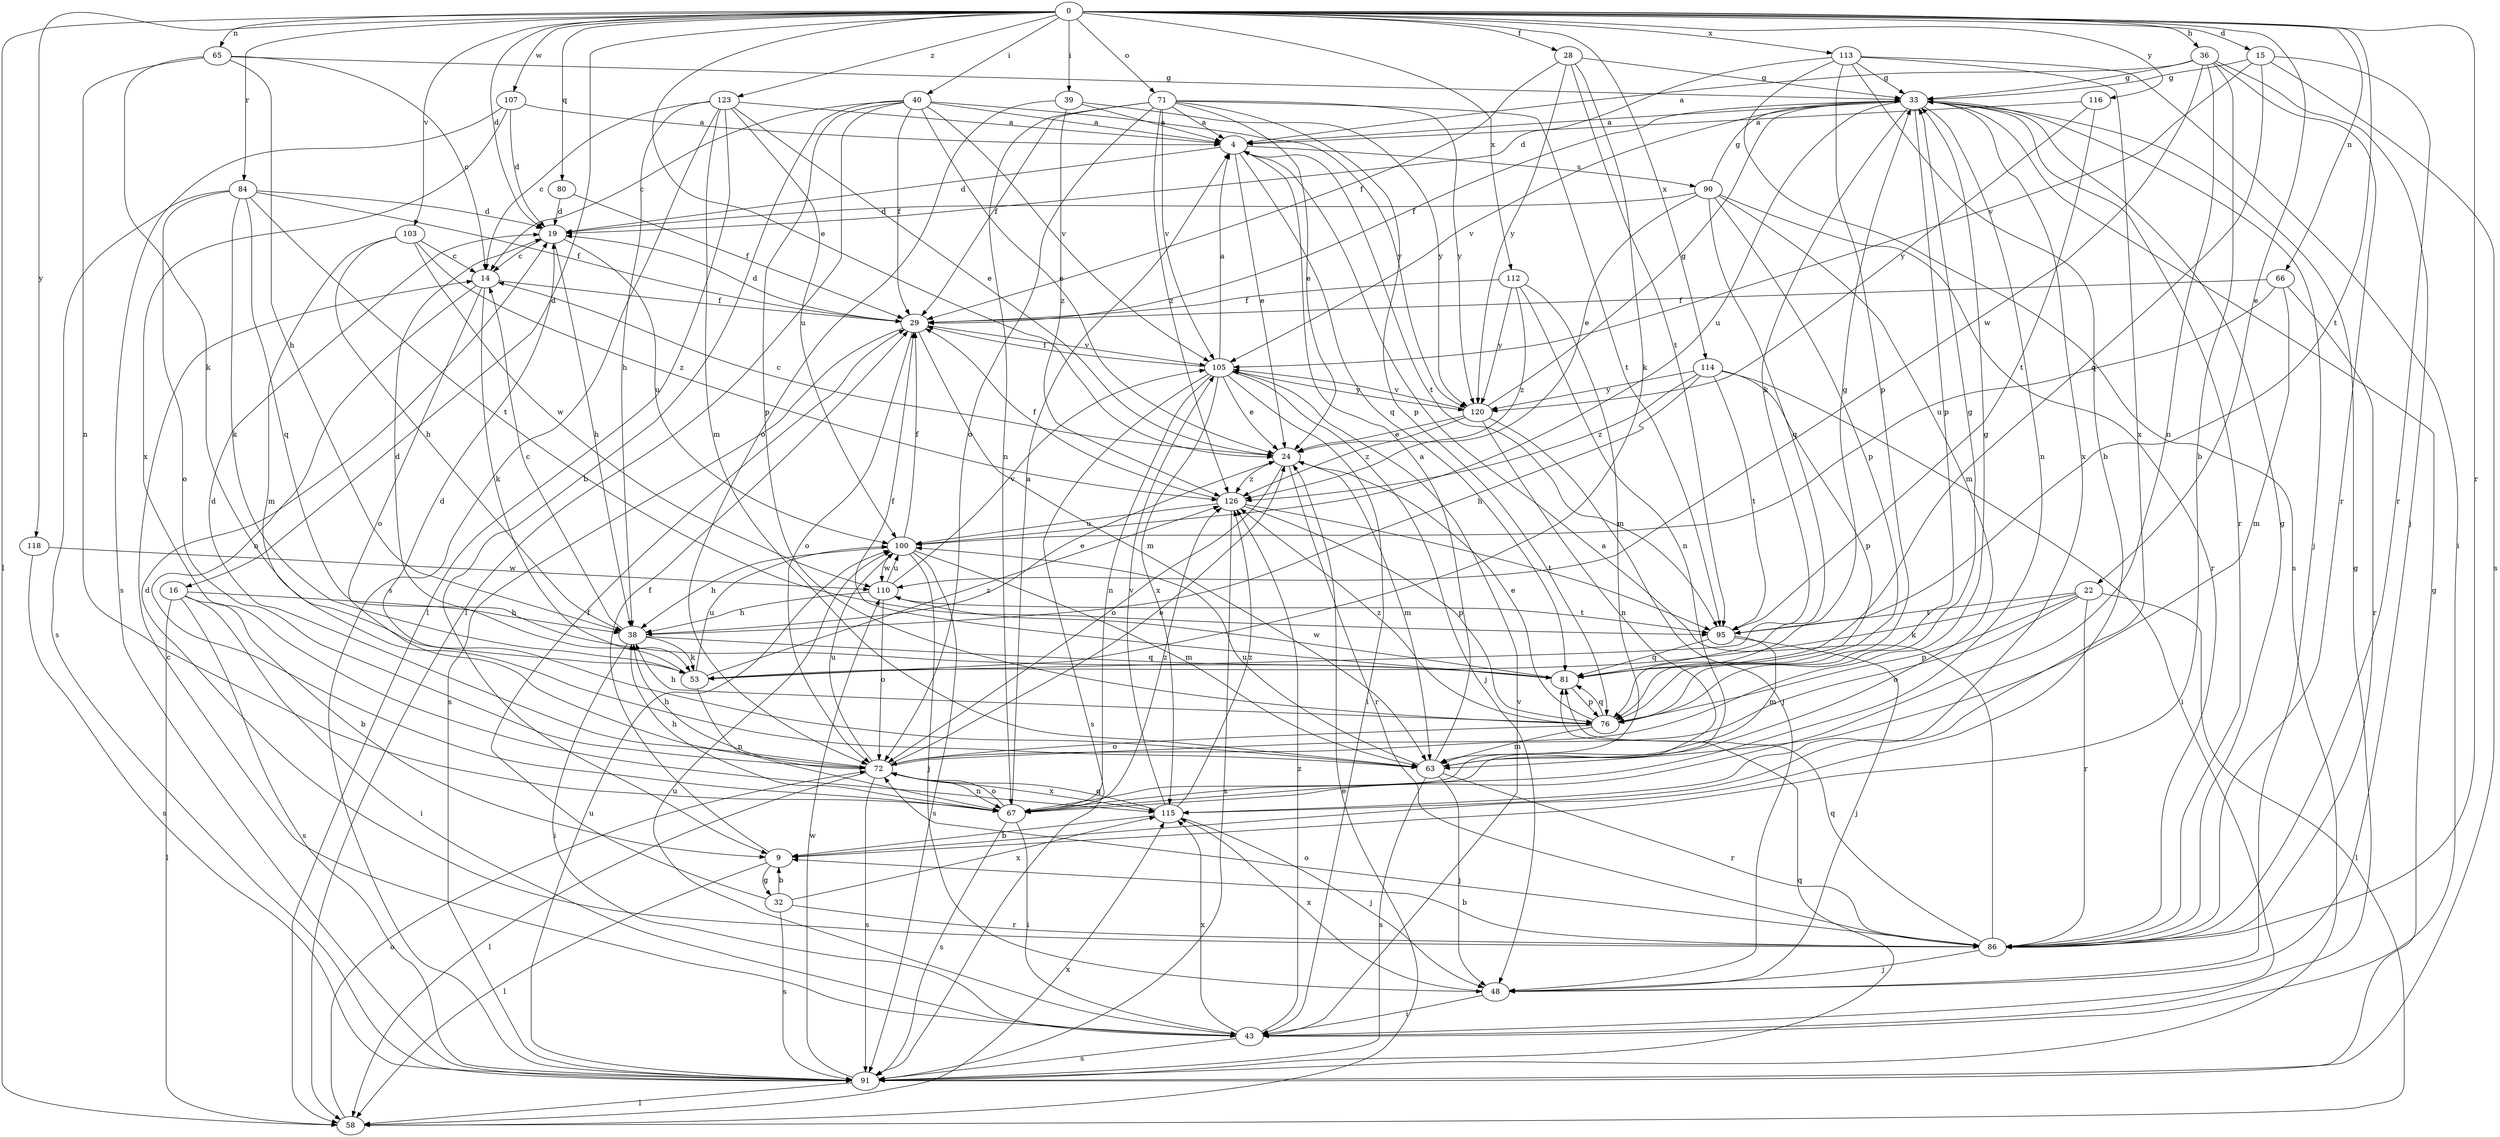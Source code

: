 strict digraph  {
0;
4;
9;
14;
15;
16;
19;
22;
24;
28;
29;
32;
33;
36;
38;
39;
40;
43;
48;
53;
58;
63;
65;
66;
67;
71;
72;
76;
80;
81;
84;
86;
90;
91;
95;
100;
103;
105;
107;
110;
112;
113;
114;
115;
116;
118;
120;
123;
126;
0 -> 15  [label=d];
0 -> 16  [label=d];
0 -> 19  [label=d];
0 -> 22  [label=e];
0 -> 24  [label=e];
0 -> 28  [label=f];
0 -> 36  [label=h];
0 -> 39  [label=i];
0 -> 40  [label=i];
0 -> 58  [label=l];
0 -> 65  [label=n];
0 -> 66  [label=n];
0 -> 71  [label=o];
0 -> 80  [label=q];
0 -> 84  [label=r];
0 -> 86  [label=r];
0 -> 95  [label=t];
0 -> 103  [label=v];
0 -> 107  [label=w];
0 -> 112  [label=x];
0 -> 113  [label=x];
0 -> 114  [label=x];
0 -> 116  [label=y];
0 -> 118  [label=y];
0 -> 123  [label=z];
4 -> 19  [label=d];
4 -> 24  [label=e];
4 -> 81  [label=q];
4 -> 90  [label=s];
4 -> 95  [label=t];
9 -> 29  [label=f];
9 -> 32  [label=g];
9 -> 58  [label=l];
14 -> 29  [label=f];
14 -> 53  [label=k];
14 -> 67  [label=n];
14 -> 72  [label=o];
15 -> 33  [label=g];
15 -> 81  [label=q];
15 -> 86  [label=r];
15 -> 91  [label=s];
15 -> 105  [label=v];
16 -> 9  [label=b];
16 -> 38  [label=h];
16 -> 43  [label=i];
16 -> 58  [label=l];
16 -> 91  [label=s];
19 -> 14  [label=c];
19 -> 38  [label=h];
19 -> 100  [label=u];
22 -> 53  [label=k];
22 -> 58  [label=l];
22 -> 72  [label=o];
22 -> 76  [label=p];
22 -> 86  [label=r];
22 -> 95  [label=t];
24 -> 14  [label=c];
24 -> 63  [label=m];
24 -> 72  [label=o];
24 -> 86  [label=r];
24 -> 126  [label=z];
28 -> 29  [label=f];
28 -> 33  [label=g];
28 -> 53  [label=k];
28 -> 95  [label=t];
28 -> 120  [label=y];
29 -> 19  [label=d];
29 -> 63  [label=m];
29 -> 72  [label=o];
29 -> 91  [label=s];
29 -> 105  [label=v];
32 -> 9  [label=b];
32 -> 29  [label=f];
32 -> 86  [label=r];
32 -> 91  [label=s];
32 -> 115  [label=x];
33 -> 4  [label=a];
33 -> 29  [label=f];
33 -> 48  [label=j];
33 -> 53  [label=k];
33 -> 67  [label=n];
33 -> 76  [label=p];
33 -> 86  [label=r];
33 -> 100  [label=u];
33 -> 105  [label=v];
33 -> 115  [label=x];
36 -> 4  [label=a];
36 -> 9  [label=b];
36 -> 33  [label=g];
36 -> 48  [label=j];
36 -> 67  [label=n];
36 -> 86  [label=r];
36 -> 110  [label=w];
38 -> 14  [label=c];
38 -> 24  [label=e];
38 -> 43  [label=i];
38 -> 53  [label=k];
38 -> 81  [label=q];
39 -> 4  [label=a];
39 -> 72  [label=o];
39 -> 120  [label=y];
39 -> 126  [label=z];
40 -> 4  [label=a];
40 -> 9  [label=b];
40 -> 14  [label=c];
40 -> 24  [label=e];
40 -> 29  [label=f];
40 -> 58  [label=l];
40 -> 76  [label=p];
40 -> 105  [label=v];
40 -> 120  [label=y];
43 -> 14  [label=c];
43 -> 33  [label=g];
43 -> 91  [label=s];
43 -> 100  [label=u];
43 -> 105  [label=v];
43 -> 115  [label=x];
43 -> 126  [label=z];
48 -> 43  [label=i];
48 -> 115  [label=x];
53 -> 19  [label=d];
53 -> 67  [label=n];
53 -> 100  [label=u];
53 -> 126  [label=z];
58 -> 24  [label=e];
58 -> 72  [label=o];
58 -> 115  [label=x];
63 -> 4  [label=a];
63 -> 19  [label=d];
63 -> 48  [label=j];
63 -> 86  [label=r];
63 -> 91  [label=s];
63 -> 100  [label=u];
65 -> 14  [label=c];
65 -> 33  [label=g];
65 -> 38  [label=h];
65 -> 53  [label=k];
65 -> 67  [label=n];
66 -> 29  [label=f];
66 -> 63  [label=m];
66 -> 86  [label=r];
66 -> 100  [label=u];
67 -> 4  [label=a];
67 -> 38  [label=h];
67 -> 43  [label=i];
67 -> 72  [label=o];
67 -> 91  [label=s];
67 -> 126  [label=z];
71 -> 4  [label=a];
71 -> 24  [label=e];
71 -> 29  [label=f];
71 -> 67  [label=n];
71 -> 72  [label=o];
71 -> 76  [label=p];
71 -> 95  [label=t];
71 -> 105  [label=v];
71 -> 120  [label=y];
71 -> 126  [label=z];
72 -> 19  [label=d];
72 -> 24  [label=e];
72 -> 33  [label=g];
72 -> 38  [label=h];
72 -> 58  [label=l];
72 -> 67  [label=n];
72 -> 91  [label=s];
72 -> 100  [label=u];
72 -> 115  [label=x];
76 -> 24  [label=e];
76 -> 33  [label=g];
76 -> 38  [label=h];
76 -> 63  [label=m];
76 -> 72  [label=o];
76 -> 81  [label=q];
76 -> 126  [label=z];
80 -> 19  [label=d];
80 -> 29  [label=f];
81 -> 29  [label=f];
81 -> 33  [label=g];
81 -> 76  [label=p];
81 -> 110  [label=w];
84 -> 19  [label=d];
84 -> 29  [label=f];
84 -> 53  [label=k];
84 -> 72  [label=o];
84 -> 81  [label=q];
84 -> 91  [label=s];
84 -> 95  [label=t];
86 -> 4  [label=a];
86 -> 9  [label=b];
86 -> 19  [label=d];
86 -> 33  [label=g];
86 -> 48  [label=j];
86 -> 72  [label=o];
86 -> 81  [label=q];
90 -> 19  [label=d];
90 -> 24  [label=e];
90 -> 33  [label=g];
90 -> 63  [label=m];
90 -> 76  [label=p];
90 -> 81  [label=q];
90 -> 86  [label=r];
91 -> 33  [label=g];
91 -> 58  [label=l];
91 -> 81  [label=q];
91 -> 100  [label=u];
91 -> 110  [label=w];
95 -> 48  [label=j];
95 -> 63  [label=m];
95 -> 81  [label=q];
100 -> 29  [label=f];
100 -> 38  [label=h];
100 -> 48  [label=j];
100 -> 63  [label=m];
100 -> 91  [label=s];
100 -> 110  [label=w];
103 -> 14  [label=c];
103 -> 38  [label=h];
103 -> 63  [label=m];
103 -> 110  [label=w];
103 -> 126  [label=z];
105 -> 4  [label=a];
105 -> 24  [label=e];
105 -> 29  [label=f];
105 -> 43  [label=i];
105 -> 48  [label=j];
105 -> 67  [label=n];
105 -> 91  [label=s];
105 -> 115  [label=x];
105 -> 120  [label=y];
107 -> 4  [label=a];
107 -> 19  [label=d];
107 -> 91  [label=s];
107 -> 115  [label=x];
110 -> 38  [label=h];
110 -> 72  [label=o];
110 -> 95  [label=t];
110 -> 100  [label=u];
110 -> 105  [label=v];
112 -> 29  [label=f];
112 -> 63  [label=m];
112 -> 67  [label=n];
112 -> 120  [label=y];
112 -> 126  [label=z];
113 -> 9  [label=b];
113 -> 19  [label=d];
113 -> 33  [label=g];
113 -> 43  [label=i];
113 -> 76  [label=p];
113 -> 91  [label=s];
113 -> 115  [label=x];
114 -> 38  [label=h];
114 -> 43  [label=i];
114 -> 76  [label=p];
114 -> 95  [label=t];
114 -> 120  [label=y];
114 -> 126  [label=z];
115 -> 9  [label=b];
115 -> 48  [label=j];
115 -> 105  [label=v];
115 -> 126  [label=z];
115 -> 72  [label=q];
116 -> 4  [label=a];
116 -> 95  [label=t];
116 -> 120  [label=y];
118 -> 91  [label=s];
118 -> 110  [label=w];
120 -> 24  [label=e];
120 -> 33  [label=g];
120 -> 48  [label=j];
120 -> 67  [label=n];
120 -> 105  [label=v];
120 -> 126  [label=z];
123 -> 4  [label=a];
123 -> 14  [label=c];
123 -> 24  [label=e];
123 -> 38  [label=h];
123 -> 58  [label=l];
123 -> 63  [label=m];
123 -> 91  [label=s];
123 -> 100  [label=u];
126 -> 29  [label=f];
126 -> 76  [label=p];
126 -> 91  [label=s];
126 -> 95  [label=t];
126 -> 100  [label=u];
}
